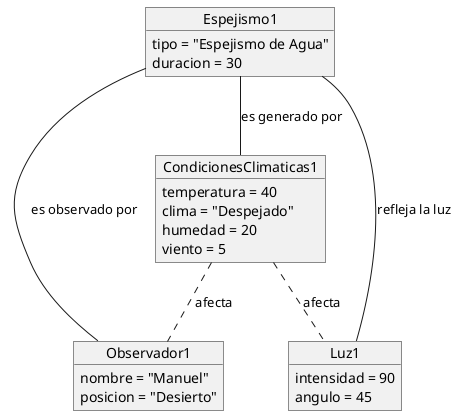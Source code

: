 @startuml

    object Espejismo1 {
    tipo = "Espejismo de Agua"
    duracion = 30
    }

    object CondicionesClimaticas1 {
    temperatura = 40
    clima = "Despejado"
    humedad = 20
    viento = 5
    }

    object Observador1 {
    nombre = "Manuel"
    posicion = "Desierto"
    }

    object Luz1 {
    intensidad = 90
    angulo = 45
    }

    Espejismo1 -- CondicionesClimaticas1 : "es generado por"
    Espejismo1 -- Observador1 : "es observado por"
    Espejismo1 -- Luz1 : "refleja la luz"
    CondicionesClimaticas1 .. Luz1 : "afecta"
    CondicionesClimaticas1 .. Observador1 : "afecta"

@enduml
